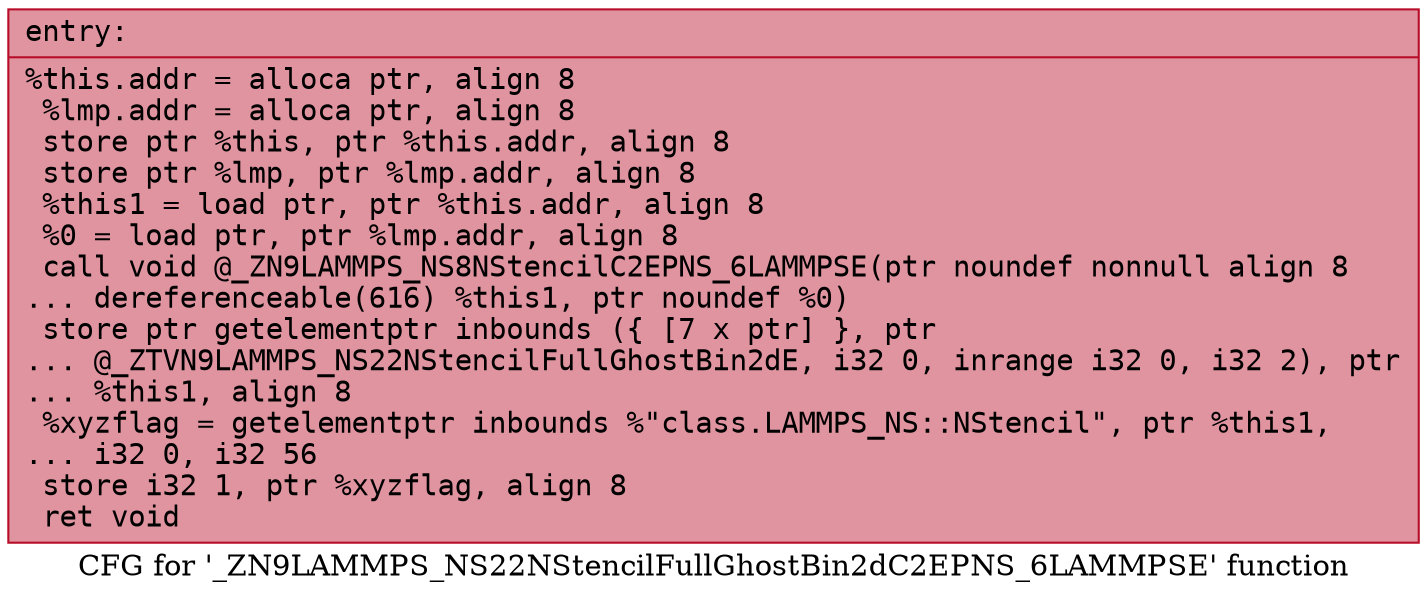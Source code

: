 digraph "CFG for '_ZN9LAMMPS_NS22NStencilFullGhostBin2dC2EPNS_6LAMMPSE' function" {
	label="CFG for '_ZN9LAMMPS_NS22NStencilFullGhostBin2dC2EPNS_6LAMMPSE' function";

	Node0x55b466756e40 [shape=record,color="#b70d28ff", style=filled, fillcolor="#b70d2870" fontname="Courier",label="{entry:\l|  %this.addr = alloca ptr, align 8\l  %lmp.addr = alloca ptr, align 8\l  store ptr %this, ptr %this.addr, align 8\l  store ptr %lmp, ptr %lmp.addr, align 8\l  %this1 = load ptr, ptr %this.addr, align 8\l  %0 = load ptr, ptr %lmp.addr, align 8\l  call void @_ZN9LAMMPS_NS8NStencilC2EPNS_6LAMMPSE(ptr noundef nonnull align 8\l... dereferenceable(616) %this1, ptr noundef %0)\l  store ptr getelementptr inbounds (\{ [7 x ptr] \}, ptr\l... @_ZTVN9LAMMPS_NS22NStencilFullGhostBin2dE, i32 0, inrange i32 0, i32 2), ptr\l... %this1, align 8\l  %xyzflag = getelementptr inbounds %\"class.LAMMPS_NS::NStencil\", ptr %this1,\l... i32 0, i32 56\l  store i32 1, ptr %xyzflag, align 8\l  ret void\l}"];
}
